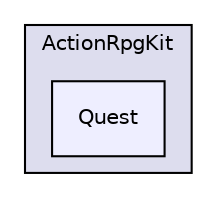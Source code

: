 digraph "Quest" {
  compound=true
  node [ fontsize="10", fontname="Helvetica"];
  edge [ labelfontsize="10", labelfontname="Helvetica"];
  subgraph clusterdir_9ecb837a21b60474ce98456d518a780a {
    graph [ bgcolor="#ddddee", pencolor="black", label="ActionRpgKit" fontname="Helvetica", fontsize="10", URL="dir_9ecb837a21b60474ce98456d518a780a.xhtml"]
  dir_c58d8a8f3f25f68c8841910dbe899a39 [shape=box, label="Quest", style="filled", fillcolor="#eeeeff", pencolor="black", URL="dir_c58d8a8f3f25f68c8841910dbe899a39.xhtml"];
  }
}
